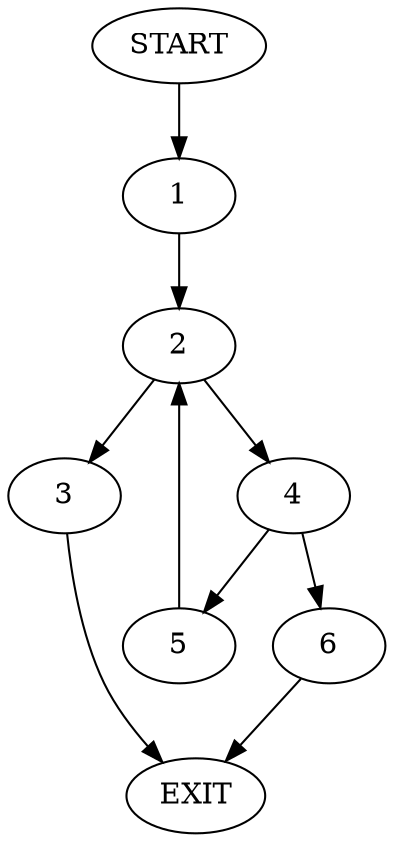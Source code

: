 digraph {
0 [label="START"]
7 [label="EXIT"]
0 -> 1
1 -> 2
2 -> 3
2 -> 4
3 -> 7
4 -> 5
4 -> 6
5 -> 2
6 -> 7
}
